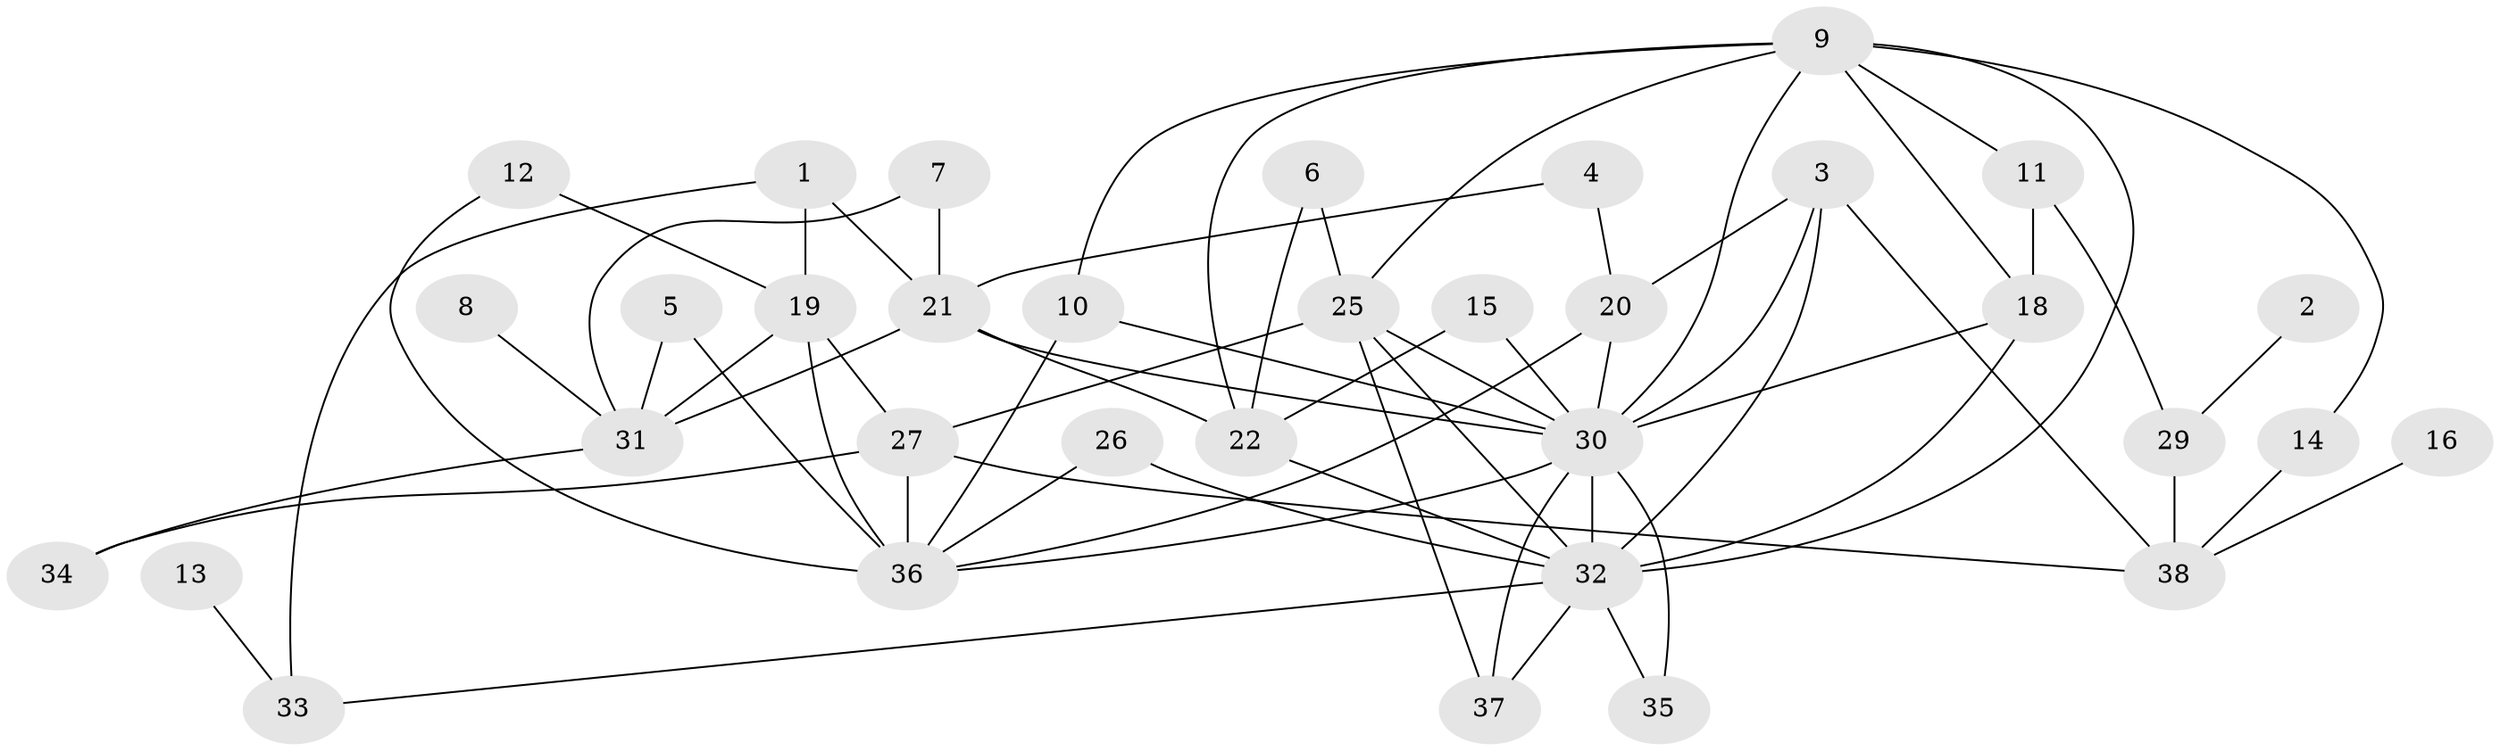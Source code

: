 // original degree distribution, {5: 0.11842105263157894, 4: 0.11842105263157894, 3: 0.27631578947368424, 2: 0.23684210526315788, 1: 0.13157894736842105, 6: 0.02631578947368421, 8: 0.013157894736842105, 0: 0.05263157894736842, 7: 0.02631578947368421}
// Generated by graph-tools (version 1.1) at 2025/49/03/09/25 03:49:11]
// undirected, 34 vertices, 65 edges
graph export_dot {
graph [start="1"]
  node [color=gray90,style=filled];
  1;
  2;
  3;
  4;
  5;
  6;
  7;
  8;
  9;
  10;
  11;
  12;
  13;
  14;
  15;
  16;
  18;
  19;
  20;
  21;
  22;
  25;
  26;
  27;
  29;
  30;
  31;
  32;
  33;
  34;
  35;
  36;
  37;
  38;
  1 -- 19 [weight=1.0];
  1 -- 21 [weight=1.0];
  1 -- 33 [weight=1.0];
  2 -- 29 [weight=1.0];
  3 -- 20 [weight=1.0];
  3 -- 30 [weight=1.0];
  3 -- 32 [weight=1.0];
  3 -- 38 [weight=1.0];
  4 -- 20 [weight=1.0];
  4 -- 21 [weight=1.0];
  5 -- 31 [weight=1.0];
  5 -- 36 [weight=1.0];
  6 -- 22 [weight=1.0];
  6 -- 25 [weight=1.0];
  7 -- 21 [weight=1.0];
  7 -- 31 [weight=1.0];
  8 -- 31 [weight=1.0];
  9 -- 10 [weight=1.0];
  9 -- 11 [weight=1.0];
  9 -- 14 [weight=1.0];
  9 -- 18 [weight=1.0];
  9 -- 22 [weight=1.0];
  9 -- 25 [weight=1.0];
  9 -- 30 [weight=1.0];
  9 -- 32 [weight=1.0];
  10 -- 30 [weight=2.0];
  10 -- 36 [weight=1.0];
  11 -- 18 [weight=1.0];
  11 -- 29 [weight=1.0];
  12 -- 19 [weight=1.0];
  12 -- 36 [weight=1.0];
  13 -- 33 [weight=1.0];
  14 -- 38 [weight=1.0];
  15 -- 22 [weight=1.0];
  15 -- 30 [weight=1.0];
  16 -- 38 [weight=1.0];
  18 -- 30 [weight=1.0];
  18 -- 32 [weight=1.0];
  19 -- 27 [weight=1.0];
  19 -- 31 [weight=1.0];
  19 -- 36 [weight=2.0];
  20 -- 30 [weight=1.0];
  20 -- 36 [weight=1.0];
  21 -- 22 [weight=2.0];
  21 -- 30 [weight=1.0];
  21 -- 31 [weight=2.0];
  22 -- 32 [weight=1.0];
  25 -- 27 [weight=1.0];
  25 -- 30 [weight=1.0];
  25 -- 32 [weight=1.0];
  25 -- 37 [weight=1.0];
  26 -- 32 [weight=1.0];
  26 -- 36 [weight=1.0];
  27 -- 34 [weight=1.0];
  27 -- 36 [weight=1.0];
  27 -- 38 [weight=1.0];
  29 -- 38 [weight=2.0];
  30 -- 32 [weight=2.0];
  30 -- 35 [weight=1.0];
  30 -- 36 [weight=1.0];
  30 -- 37 [weight=2.0];
  31 -- 34 [weight=1.0];
  32 -- 33 [weight=1.0];
  32 -- 35 [weight=1.0];
  32 -- 37 [weight=2.0];
}
